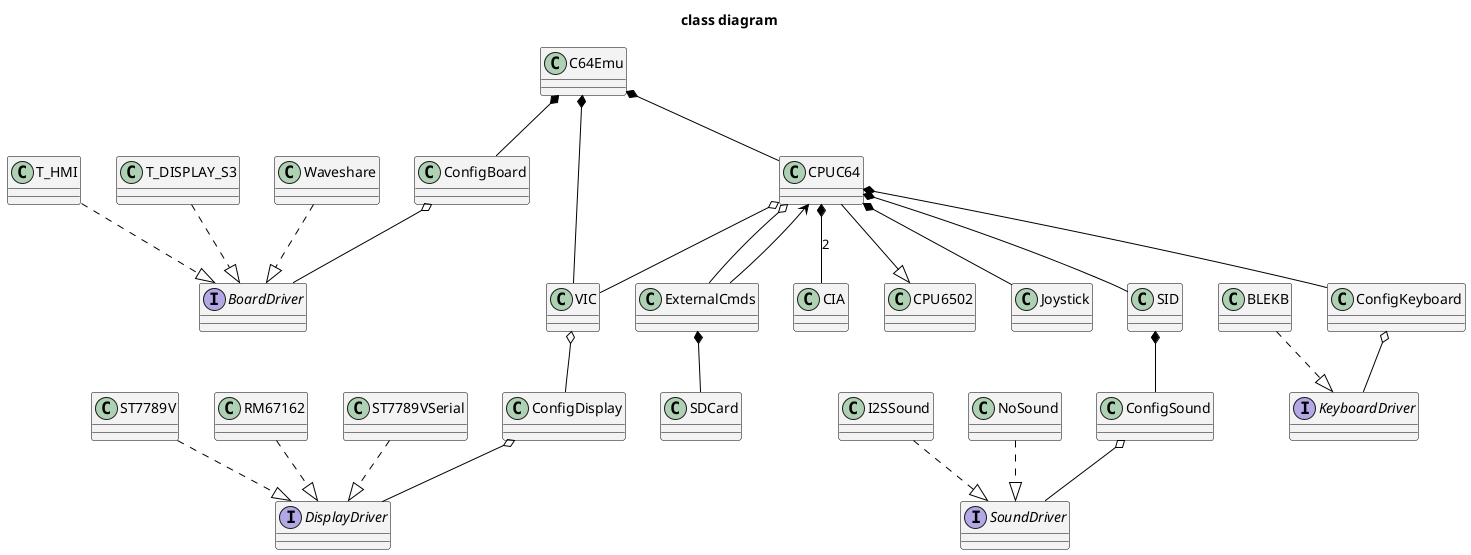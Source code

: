 @startuml
title class diagram

skinparam class {
  BackgroundColor #f3f3f3
  ArrowColor Black
  BorderColor Black
}

interface BoardDriver
interface DisplayDriver
interface SoundDriver
interface KeyboardDriver

class C64Emu
class CPUC64
class VIC
class T_HMI
class T_DISPLAY_S3
class Waveshare
class BLEKB
class ExternalCmds
class CIA
class CPU6502
class Joystick
class SID
class SDCard
class ST7789V
class RM67162
class ST7789VSerial
class I2SSound
class NoSound
class ConfigBoard
class ConfigDisplay
class ConfigSound
class ConfigKeyboard

T_HMI ..|> BoardDriver
T_DISPLAY_S3 ..|> BoardDriver
Waveshare ..|> BoardDriver
ConfigBoard o-- BoardDriver

C64Emu *-- CPUC64
C64Emu *-- VIC
C64Emu *-- ConfigBoard

BLEKB ..|> KeyboardDriver
ConfigKeyboard o-- KeyboardDriver

CPUC64 --|> CPU6502
CPUC64 o-- ExternalCmds
ExternalCmds --> CPUC64
CPUC64 o-- VIC
CPUC64 *-- CIA : 2
CPUC64 *-- Joystick
CPUC64 *-- SID
CPUC64 *-- ConfigKeyboard

ST7789V ..|> DisplayDriver
RM67162 ..|> DisplayDriver
ST7789VSerial ..|> DisplayDriver
ConfigDisplay o-- DisplayDriver

VIC o-- ConfigDisplay

I2SSound ..|> SoundDriver
NoSound ..|> SoundDriver
ConfigSound o-- SoundDriver

SID *-- ConfigSound

ExternalCmds *-- SDCard
@enduml

